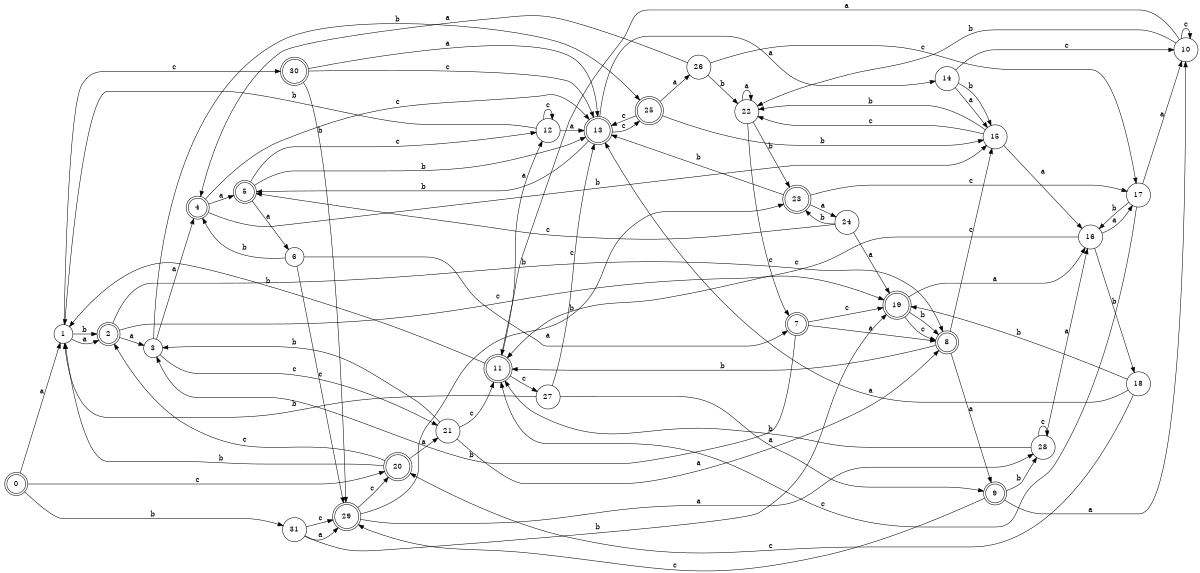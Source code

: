 digraph n26_9 {
__start0 [label="" shape="none"];

rankdir=LR;
size="8,5";

s0 [style="rounded,filled", color="black", fillcolor="white" shape="doublecircle", label="0"];
s1 [style="filled", color="black", fillcolor="white" shape="circle", label="1"];
s2 [style="rounded,filled", color="black", fillcolor="white" shape="doublecircle", label="2"];
s3 [style="filled", color="black", fillcolor="white" shape="circle", label="3"];
s4 [style="rounded,filled", color="black", fillcolor="white" shape="doublecircle", label="4"];
s5 [style="rounded,filled", color="black", fillcolor="white" shape="doublecircle", label="5"];
s6 [style="filled", color="black", fillcolor="white" shape="circle", label="6"];
s7 [style="rounded,filled", color="black", fillcolor="white" shape="doublecircle", label="7"];
s8 [style="rounded,filled", color="black", fillcolor="white" shape="doublecircle", label="8"];
s9 [style="rounded,filled", color="black", fillcolor="white" shape="doublecircle", label="9"];
s10 [style="filled", color="black", fillcolor="white" shape="circle", label="10"];
s11 [style="rounded,filled", color="black", fillcolor="white" shape="doublecircle", label="11"];
s12 [style="filled", color="black", fillcolor="white" shape="circle", label="12"];
s13 [style="rounded,filled", color="black", fillcolor="white" shape="doublecircle", label="13"];
s14 [style="filled", color="black", fillcolor="white" shape="circle", label="14"];
s15 [style="filled", color="black", fillcolor="white" shape="circle", label="15"];
s16 [style="filled", color="black", fillcolor="white" shape="circle", label="16"];
s17 [style="filled", color="black", fillcolor="white" shape="circle", label="17"];
s18 [style="filled", color="black", fillcolor="white" shape="circle", label="18"];
s19 [style="rounded,filled", color="black", fillcolor="white" shape="doublecircle", label="19"];
s20 [style="rounded,filled", color="black", fillcolor="white" shape="doublecircle", label="20"];
s21 [style="filled", color="black", fillcolor="white" shape="circle", label="21"];
s22 [style="filled", color="black", fillcolor="white" shape="circle", label="22"];
s23 [style="rounded,filled", color="black", fillcolor="white" shape="doublecircle", label="23"];
s24 [style="filled", color="black", fillcolor="white" shape="circle", label="24"];
s25 [style="rounded,filled", color="black", fillcolor="white" shape="doublecircle", label="25"];
s26 [style="filled", color="black", fillcolor="white" shape="circle", label="26"];
s27 [style="filled", color="black", fillcolor="white" shape="circle", label="27"];
s28 [style="filled", color="black", fillcolor="white" shape="circle", label="28"];
s29 [style="rounded,filled", color="black", fillcolor="white" shape="doublecircle", label="29"];
s30 [style="rounded,filled", color="black", fillcolor="white" shape="doublecircle", label="30"];
s31 [style="filled", color="black", fillcolor="white" shape="circle", label="31"];
s0 -> s1 [label="a"];
s0 -> s31 [label="b"];
s0 -> s20 [label="c"];
s1 -> s2 [label="a"];
s1 -> s2 [label="b"];
s1 -> s30 [label="c"];
s2 -> s3 [label="a"];
s2 -> s8 [label="b"];
s2 -> s19 [label="c"];
s3 -> s4 [label="a"];
s3 -> s25 [label="b"];
s3 -> s21 [label="c"];
s4 -> s5 [label="a"];
s4 -> s15 [label="b"];
s4 -> s13 [label="c"];
s5 -> s6 [label="a"];
s5 -> s13 [label="b"];
s5 -> s12 [label="c"];
s6 -> s7 [label="a"];
s6 -> s4 [label="b"];
s6 -> s29 [label="c"];
s7 -> s8 [label="a"];
s7 -> s3 [label="b"];
s7 -> s19 [label="c"];
s8 -> s9 [label="a"];
s8 -> s11 [label="b"];
s8 -> s15 [label="c"];
s9 -> s10 [label="a"];
s9 -> s28 [label="b"];
s9 -> s29 [label="c"];
s10 -> s11 [label="a"];
s10 -> s22 [label="b"];
s10 -> s10 [label="c"];
s11 -> s12 [label="a"];
s11 -> s1 [label="b"];
s11 -> s27 [label="c"];
s12 -> s13 [label="a"];
s12 -> s1 [label="b"];
s12 -> s12 [label="c"];
s13 -> s14 [label="a"];
s13 -> s5 [label="b"];
s13 -> s25 [label="c"];
s14 -> s15 [label="a"];
s14 -> s15 [label="b"];
s14 -> s10 [label="c"];
s15 -> s16 [label="a"];
s15 -> s22 [label="b"];
s15 -> s22 [label="c"];
s16 -> s17 [label="a"];
s16 -> s18 [label="b"];
s16 -> s11 [label="c"];
s17 -> s10 [label="a"];
s17 -> s16 [label="b"];
s17 -> s11 [label="c"];
s18 -> s13 [label="a"];
s18 -> s19 [label="b"];
s18 -> s20 [label="c"];
s19 -> s16 [label="a"];
s19 -> s8 [label="b"];
s19 -> s8 [label="c"];
s20 -> s21 [label="a"];
s20 -> s1 [label="b"];
s20 -> s2 [label="c"];
s21 -> s8 [label="a"];
s21 -> s3 [label="b"];
s21 -> s11 [label="c"];
s22 -> s22 [label="a"];
s22 -> s23 [label="b"];
s22 -> s7 [label="c"];
s23 -> s24 [label="a"];
s23 -> s13 [label="b"];
s23 -> s17 [label="c"];
s24 -> s19 [label="a"];
s24 -> s23 [label="b"];
s24 -> s5 [label="c"];
s25 -> s26 [label="a"];
s25 -> s15 [label="b"];
s25 -> s13 [label="c"];
s26 -> s4 [label="a"];
s26 -> s22 [label="b"];
s26 -> s17 [label="c"];
s27 -> s9 [label="a"];
s27 -> s1 [label="b"];
s27 -> s13 [label="c"];
s28 -> s16 [label="a"];
s28 -> s11 [label="b"];
s28 -> s28 [label="c"];
s29 -> s28 [label="a"];
s29 -> s23 [label="b"];
s29 -> s20 [label="c"];
s30 -> s13 [label="a"];
s30 -> s29 [label="b"];
s30 -> s13 [label="c"];
s31 -> s29 [label="a"];
s31 -> s19 [label="b"];
s31 -> s29 [label="c"];

}